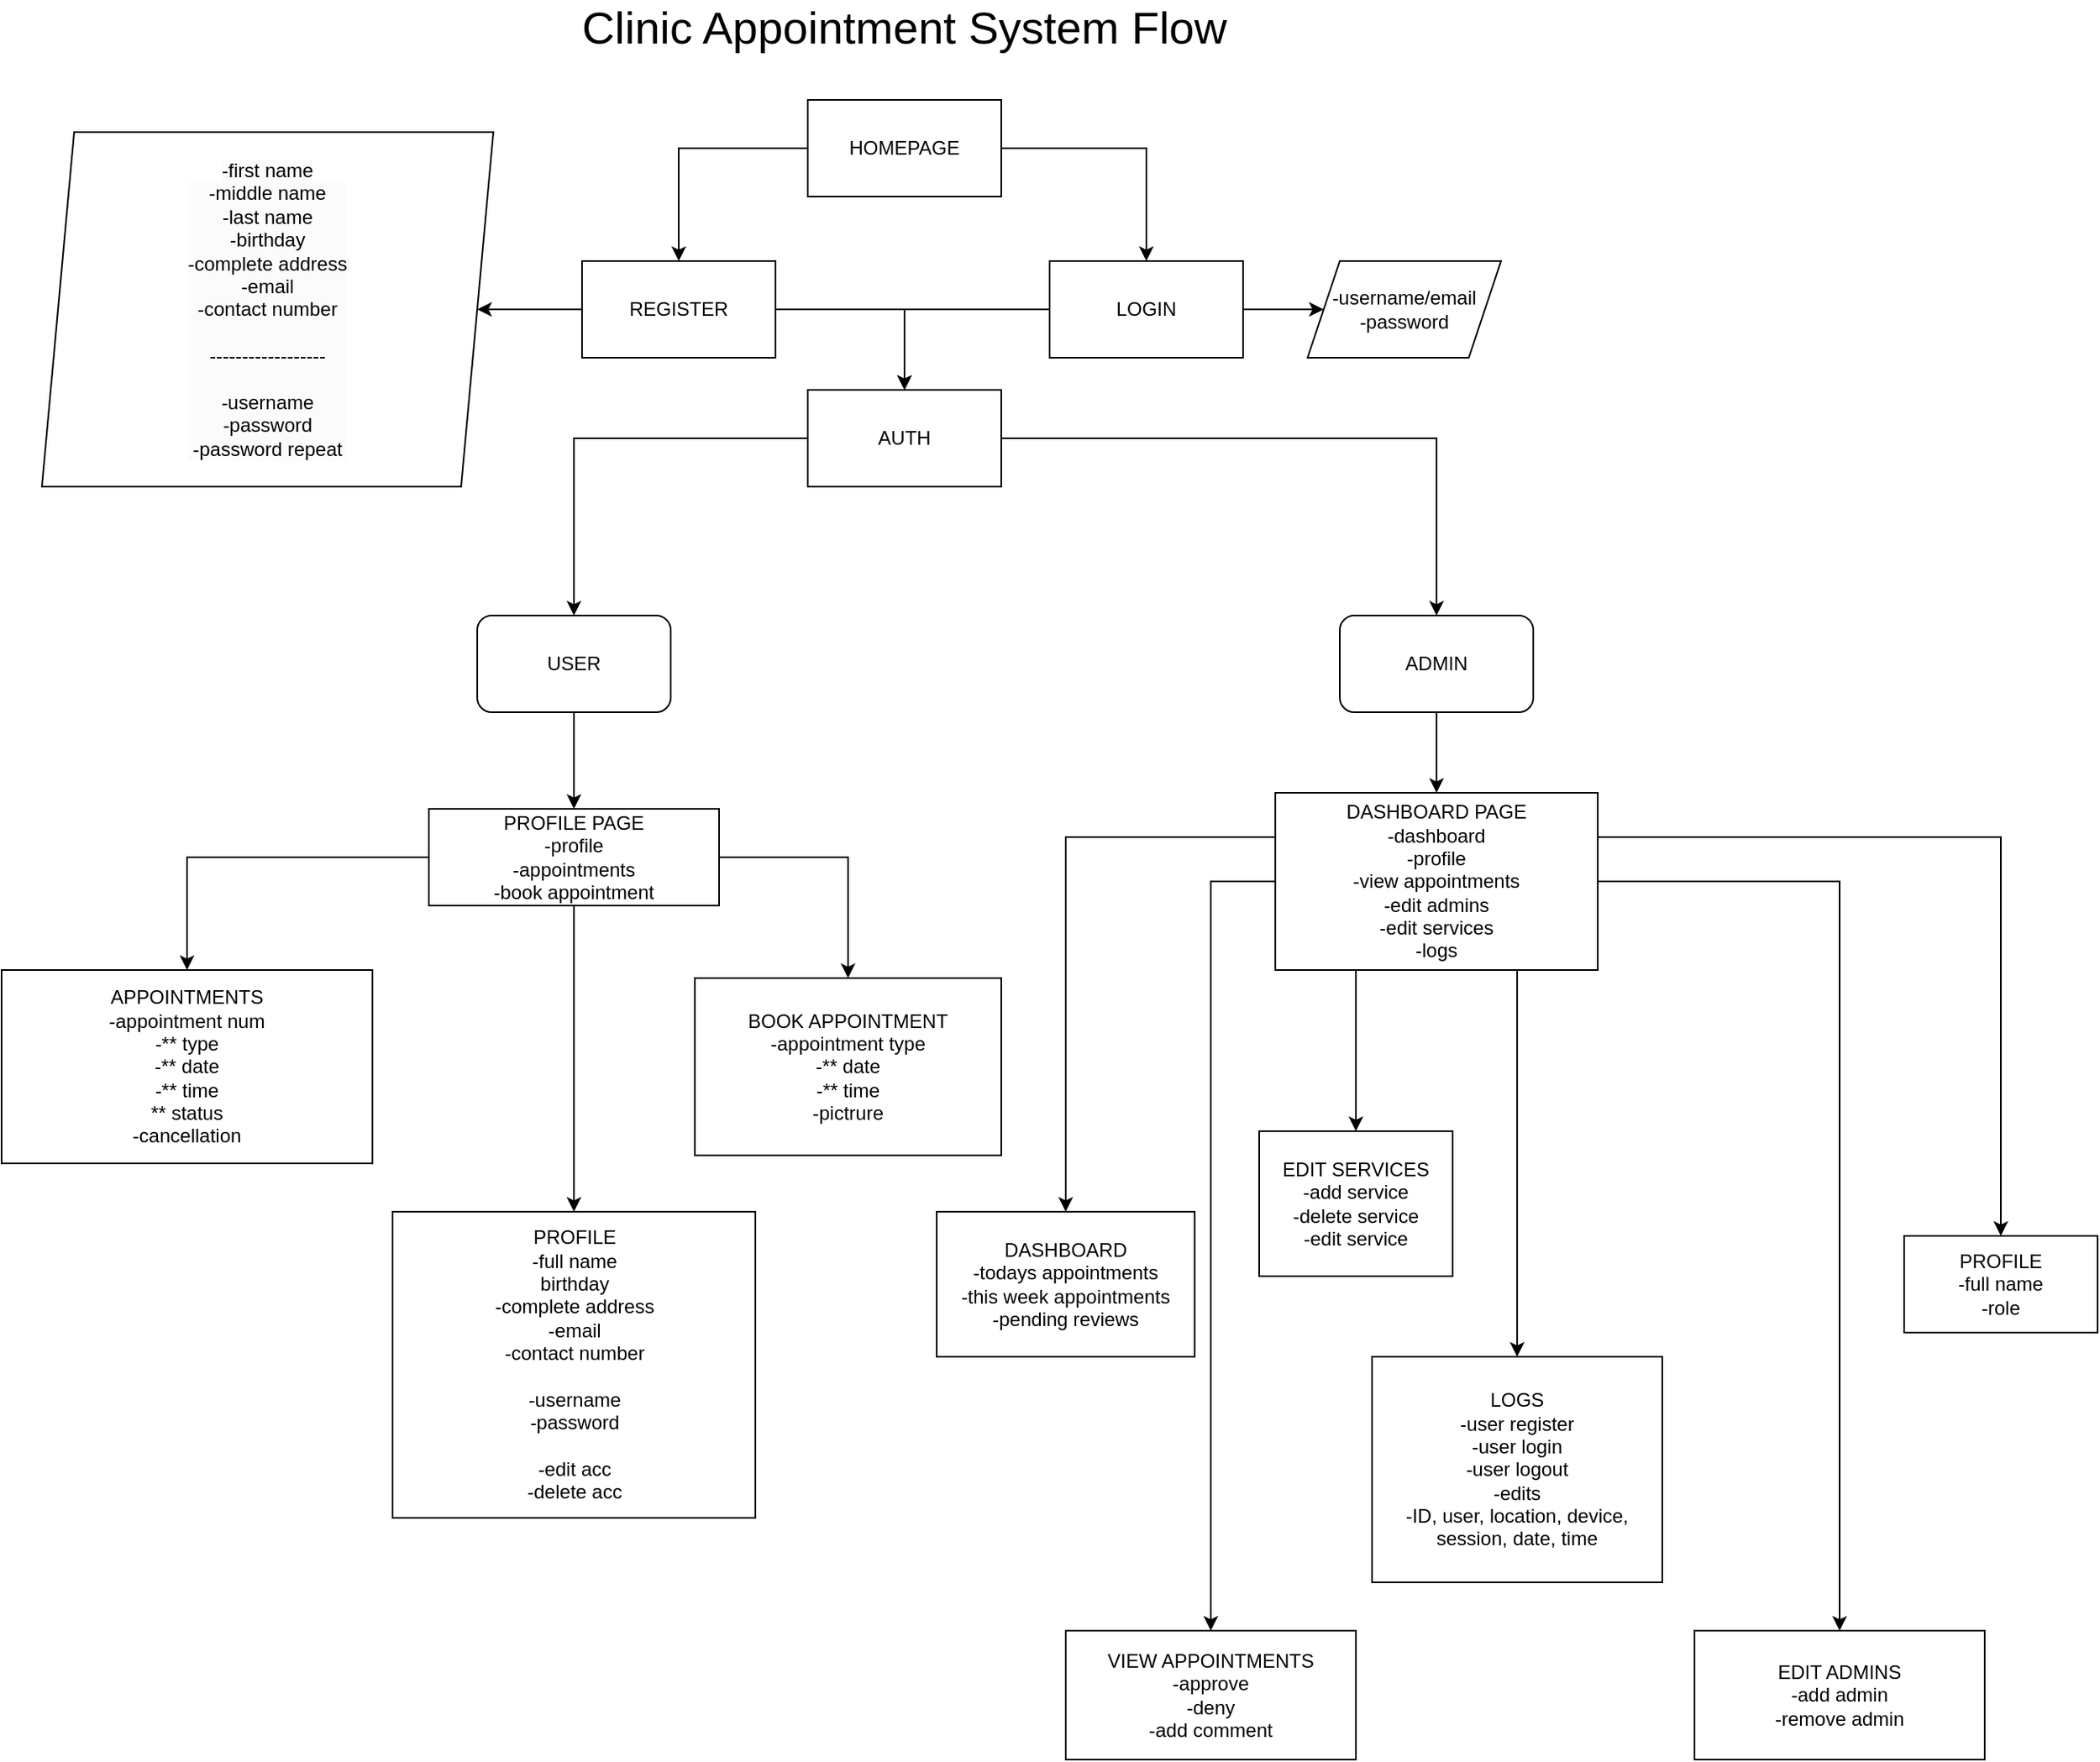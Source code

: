 <mxfile version="24.4.0" type="github">
  <diagram name="Page-1" id="2Ikt_EC1GCKtKshhTgcY">
    <mxGraphModel dx="2497" dy="1071" grid="1" gridSize="10" guides="1" tooltips="1" connect="1" arrows="1" fold="1" page="1" pageScale="1" pageWidth="850" pageHeight="1100" math="0" shadow="0">
      <root>
        <mxCell id="0" />
        <mxCell id="1" parent="0" />
        <mxCell id="3c0A9AnZrhXUPr6MrEy5-3" style="edgeStyle=orthogonalEdgeStyle;rounded=0;orthogonalLoop=1;jettySize=auto;html=1;entryX=0.5;entryY=0;entryDx=0;entryDy=0;" edge="1" parent="1" source="3c0A9AnZrhXUPr6MrEy5-1" target="3c0A9AnZrhXUPr6MrEy5-4">
          <mxGeometry relative="1" as="geometry">
            <mxPoint x="110" y="220" as="targetPoint" />
          </mxGeometry>
        </mxCell>
        <mxCell id="3c0A9AnZrhXUPr6MrEy5-6" style="edgeStyle=orthogonalEdgeStyle;rounded=0;orthogonalLoop=1;jettySize=auto;html=1;entryX=0.5;entryY=0;entryDx=0;entryDy=0;" edge="1" parent="1" source="3c0A9AnZrhXUPr6MrEy5-1" target="3c0A9AnZrhXUPr6MrEy5-5">
          <mxGeometry relative="1" as="geometry" />
        </mxCell>
        <mxCell id="3c0A9AnZrhXUPr6MrEy5-1" value="HOMEPAGE" style="rounded=0;whiteSpace=wrap;html=1;" vertex="1" parent="1">
          <mxGeometry x="210" y="90" width="120" height="60" as="geometry" />
        </mxCell>
        <mxCell id="3c0A9AnZrhXUPr6MrEy5-2" value="Clinic Appointment System Flow" style="text;html=1;align=center;verticalAlign=middle;whiteSpace=wrap;rounded=0;fontStyle=0;fontFamily=Helvetica;fontSize=28;" vertex="1" parent="1">
          <mxGeometry x="40" y="30" width="460" height="30" as="geometry" />
        </mxCell>
        <mxCell id="3c0A9AnZrhXUPr6MrEy5-15" style="edgeStyle=orthogonalEdgeStyle;rounded=0;orthogonalLoop=1;jettySize=auto;html=1;entryX=1;entryY=0.5;entryDx=0;entryDy=0;" edge="1" parent="1" source="3c0A9AnZrhXUPr6MrEy5-4" target="3c0A9AnZrhXUPr6MrEy5-17">
          <mxGeometry relative="1" as="geometry">
            <mxPoint x="-40.0" y="220" as="targetPoint" />
          </mxGeometry>
        </mxCell>
        <mxCell id="3c0A9AnZrhXUPr6MrEy5-23" style="edgeStyle=orthogonalEdgeStyle;rounded=0;orthogonalLoop=1;jettySize=auto;html=1;entryX=0.5;entryY=0;entryDx=0;entryDy=0;" edge="1" parent="1" source="3c0A9AnZrhXUPr6MrEy5-4" target="3c0A9AnZrhXUPr6MrEy5-22">
          <mxGeometry relative="1" as="geometry" />
        </mxCell>
        <mxCell id="3c0A9AnZrhXUPr6MrEy5-4" value="REGISTER" style="rounded=0;whiteSpace=wrap;html=1;" vertex="1" parent="1">
          <mxGeometry x="70" y="190" width="120" height="60" as="geometry" />
        </mxCell>
        <mxCell id="3c0A9AnZrhXUPr6MrEy5-19" style="edgeStyle=orthogonalEdgeStyle;rounded=0;orthogonalLoop=1;jettySize=auto;html=1;entryX=0;entryY=0.5;entryDx=0;entryDy=0;" edge="1" parent="1" source="3c0A9AnZrhXUPr6MrEy5-5" target="3c0A9AnZrhXUPr6MrEy5-18">
          <mxGeometry relative="1" as="geometry" />
        </mxCell>
        <mxCell id="3c0A9AnZrhXUPr6MrEy5-24" style="edgeStyle=orthogonalEdgeStyle;rounded=0;orthogonalLoop=1;jettySize=auto;html=1;entryX=0.5;entryY=0;entryDx=0;entryDy=0;" edge="1" parent="1" source="3c0A9AnZrhXUPr6MrEy5-5" target="3c0A9AnZrhXUPr6MrEy5-22">
          <mxGeometry relative="1" as="geometry" />
        </mxCell>
        <mxCell id="3c0A9AnZrhXUPr6MrEy5-5" value="LOGIN" style="rounded=0;whiteSpace=wrap;html=1;" vertex="1" parent="1">
          <mxGeometry x="360" y="190" width="120" height="60" as="geometry" />
        </mxCell>
        <mxCell id="3c0A9AnZrhXUPr6MrEy5-33" style="edgeStyle=orthogonalEdgeStyle;rounded=0;orthogonalLoop=1;jettySize=auto;html=1;exitX=1;exitY=0.5;exitDx=0;exitDy=0;entryX=0.5;entryY=0;entryDx=0;entryDy=0;" edge="1" parent="1" source="3c0A9AnZrhXUPr6MrEy5-8" target="3c0A9AnZrhXUPr6MrEy5-13">
          <mxGeometry relative="1" as="geometry" />
        </mxCell>
        <mxCell id="3c0A9AnZrhXUPr6MrEy5-34" style="edgeStyle=orthogonalEdgeStyle;rounded=0;orthogonalLoop=1;jettySize=auto;html=1;exitX=0;exitY=0.5;exitDx=0;exitDy=0;entryX=0.5;entryY=0;entryDx=0;entryDy=0;" edge="1" parent="1" source="3c0A9AnZrhXUPr6MrEy5-8" target="3c0A9AnZrhXUPr6MrEy5-12">
          <mxGeometry relative="1" as="geometry" />
        </mxCell>
        <mxCell id="3c0A9AnZrhXUPr6MrEy5-37" style="edgeStyle=orthogonalEdgeStyle;rounded=0;orthogonalLoop=1;jettySize=auto;html=1;exitX=0.5;exitY=1;exitDx=0;exitDy=0;entryX=0.5;entryY=0;entryDx=0;entryDy=0;" edge="1" parent="1" source="3c0A9AnZrhXUPr6MrEy5-8" target="3c0A9AnZrhXUPr6MrEy5-38">
          <mxGeometry relative="1" as="geometry">
            <mxPoint x="10" y="840" as="targetPoint" />
          </mxGeometry>
        </mxCell>
        <mxCell id="3c0A9AnZrhXUPr6MrEy5-8" value="PROFILE PAGE&lt;div&gt;-profile&lt;br&gt;&lt;div&gt;-appointments&lt;/div&gt;&lt;div&gt;-book appointment&lt;/div&gt;&lt;/div&gt;" style="rounded=0;whiteSpace=wrap;html=1;" vertex="1" parent="1">
          <mxGeometry x="-25" y="530" width="180" height="60" as="geometry" />
        </mxCell>
        <mxCell id="3c0A9AnZrhXUPr6MrEy5-12" value="APPOINTMENTS&lt;div&gt;-appointment num&lt;/div&gt;&lt;div&gt;-** type&lt;/div&gt;&lt;div&gt;-** date&lt;/div&gt;&lt;div&gt;-** time&lt;/div&gt;&lt;div&gt;** status&lt;/div&gt;&lt;div&gt;-cancellation&lt;/div&gt;" style="rounded=0;whiteSpace=wrap;html=1;" vertex="1" parent="1">
          <mxGeometry x="-290" y="630" width="230" height="120" as="geometry" />
        </mxCell>
        <mxCell id="3c0A9AnZrhXUPr6MrEy5-13" value="BOOK APPOINTMENT&lt;div&gt;-appointment type&lt;/div&gt;&lt;div&gt;-** date&lt;/div&gt;&lt;div&gt;-** time&lt;/div&gt;&lt;div&gt;-pictrure&lt;/div&gt;" style="rounded=0;whiteSpace=wrap;html=1;" vertex="1" parent="1">
          <mxGeometry x="140" y="635" width="190" height="110" as="geometry" />
        </mxCell>
        <mxCell id="3c0A9AnZrhXUPr6MrEy5-17" value="&lt;span style=&quot;color: rgb(0, 0, 0); font-family: Helvetica; font-size: 12px; font-style: normal; font-variant-ligatures: normal; font-variant-caps: normal; font-weight: 400; letter-spacing: normal; orphans: 2; text-align: center; text-indent: 0px; text-transform: none; widows: 2; word-spacing: 0px; -webkit-text-stroke-width: 0px; white-space: normal; background-color: rgb(251, 251, 251); text-decoration-thickness: initial; text-decoration-style: initial; text-decoration-color: initial; display: inline !important; float: none;&quot;&gt;-first name&lt;/span&gt;&lt;div style=&quot;forced-color-adjust: none; color: rgb(0, 0, 0); font-family: Helvetica; font-size: 12px; font-style: normal; font-variant-ligatures: normal; font-variant-caps: normal; font-weight: 400; letter-spacing: normal; orphans: 2; text-align: center; text-indent: 0px; text-transform: none; widows: 2; word-spacing: 0px; -webkit-text-stroke-width: 0px; white-space: normal; background-color: rgb(251, 251, 251); text-decoration-thickness: initial; text-decoration-style: initial; text-decoration-color: initial;&quot;&gt;-middle name&lt;/div&gt;&lt;div style=&quot;forced-color-adjust: none; color: rgb(0, 0, 0); font-family: Helvetica; font-size: 12px; font-style: normal; font-variant-ligatures: normal; font-variant-caps: normal; font-weight: 400; letter-spacing: normal; orphans: 2; text-align: center; text-indent: 0px; text-transform: none; widows: 2; word-spacing: 0px; -webkit-text-stroke-width: 0px; white-space: normal; background-color: rgb(251, 251, 251); text-decoration-thickness: initial; text-decoration-style: initial; text-decoration-color: initial;&quot;&gt;-last name&lt;/div&gt;&lt;div style=&quot;forced-color-adjust: none; color: rgb(0, 0, 0); font-family: Helvetica; font-size: 12px; font-style: normal; font-variant-ligatures: normal; font-variant-caps: normal; font-weight: 400; letter-spacing: normal; orphans: 2; text-align: center; text-indent: 0px; text-transform: none; widows: 2; word-spacing: 0px; -webkit-text-stroke-width: 0px; white-space: normal; background-color: rgb(251, 251, 251); text-decoration-thickness: initial; text-decoration-style: initial; text-decoration-color: initial;&quot;&gt;-birthday&lt;br style=&quot;forced-color-adjust: none;&quot;&gt;&lt;/div&gt;&lt;div style=&quot;forced-color-adjust: none; color: rgb(0, 0, 0); font-family: Helvetica; font-size: 12px; font-style: normal; font-variant-ligatures: normal; font-variant-caps: normal; font-weight: 400; letter-spacing: normal; orphans: 2; text-align: center; text-indent: 0px; text-transform: none; widows: 2; word-spacing: 0px; -webkit-text-stroke-width: 0px; white-space: normal; background-color: rgb(251, 251, 251); text-decoration-thickness: initial; text-decoration-style: initial; text-decoration-color: initial;&quot;&gt;-complete address&lt;/div&gt;&lt;div style=&quot;forced-color-adjust: none; color: rgb(0, 0, 0); font-family: Helvetica; font-size: 12px; font-style: normal; font-variant-ligatures: normal; font-variant-caps: normal; font-weight: 400; letter-spacing: normal; orphans: 2; text-align: center; text-indent: 0px; text-transform: none; widows: 2; word-spacing: 0px; -webkit-text-stroke-width: 0px; white-space: normal; background-color: rgb(251, 251, 251); text-decoration-thickness: initial; text-decoration-style: initial; text-decoration-color: initial;&quot;&gt;-email&lt;/div&gt;&lt;div style=&quot;forced-color-adjust: none; color: rgb(0, 0, 0); font-family: Helvetica; font-size: 12px; font-style: normal; font-variant-ligatures: normal; font-variant-caps: normal; font-weight: 400; letter-spacing: normal; orphans: 2; text-align: center; text-indent: 0px; text-transform: none; widows: 2; word-spacing: 0px; -webkit-text-stroke-width: 0px; white-space: normal; background-color: rgb(251, 251, 251); text-decoration-thickness: initial; text-decoration-style: initial; text-decoration-color: initial;&quot;&gt;-contact number&lt;/div&gt;&lt;div style=&quot;forced-color-adjust: none; color: rgb(0, 0, 0); font-family: Helvetica; font-size: 12px; font-style: normal; font-variant-ligatures: normal; font-variant-caps: normal; font-weight: 400; letter-spacing: normal; orphans: 2; text-align: center; text-indent: 0px; text-transform: none; widows: 2; word-spacing: 0px; -webkit-text-stroke-width: 0px; white-space: normal; background-color: rgb(251, 251, 251); text-decoration-thickness: initial; text-decoration-style: initial; text-decoration-color: initial;&quot;&gt;&lt;br&gt;&lt;/div&gt;&lt;div style=&quot;forced-color-adjust: none; color: rgb(0, 0, 0); font-family: Helvetica; font-size: 12px; font-style: normal; font-variant-ligatures: normal; font-variant-caps: normal; font-weight: 400; letter-spacing: normal; orphans: 2; text-align: center; text-indent: 0px; text-transform: none; widows: 2; word-spacing: 0px; -webkit-text-stroke-width: 0px; white-space: normal; background-color: rgb(251, 251, 251); text-decoration-thickness: initial; text-decoration-style: initial; text-decoration-color: initial;&quot;&gt;------------------&lt;/div&gt;&lt;div style=&quot;forced-color-adjust: none; color: rgb(0, 0, 0); font-family: Helvetica; font-size: 12px; font-style: normal; font-variant-ligatures: normal; font-variant-caps: normal; font-weight: 400; letter-spacing: normal; orphans: 2; text-align: center; text-indent: 0px; text-transform: none; widows: 2; word-spacing: 0px; -webkit-text-stroke-width: 0px; white-space: normal; background-color: rgb(251, 251, 251); text-decoration-thickness: initial; text-decoration-style: initial; text-decoration-color: initial;&quot;&gt;&lt;br&gt;&lt;/div&gt;&lt;div style=&quot;forced-color-adjust: none; color: rgb(0, 0, 0); font-family: Helvetica; font-size: 12px; font-style: normal; font-variant-ligatures: normal; font-variant-caps: normal; font-weight: 400; letter-spacing: normal; orphans: 2; text-align: center; text-indent: 0px; text-transform: none; widows: 2; word-spacing: 0px; -webkit-text-stroke-width: 0px; white-space: normal; background-color: rgb(251, 251, 251); text-decoration-thickness: initial; text-decoration-style: initial; text-decoration-color: initial;&quot;&gt;-username&lt;/div&gt;&lt;div style=&quot;forced-color-adjust: none; color: rgb(0, 0, 0); font-family: Helvetica; font-size: 12px; font-style: normal; font-variant-ligatures: normal; font-variant-caps: normal; font-weight: 400; letter-spacing: normal; orphans: 2; text-align: center; text-indent: 0px; text-transform: none; widows: 2; word-spacing: 0px; -webkit-text-stroke-width: 0px; white-space: normal; background-color: rgb(251, 251, 251); text-decoration-thickness: initial; text-decoration-style: initial; text-decoration-color: initial;&quot;&gt;-password&lt;/div&gt;&lt;div style=&quot;forced-color-adjust: none; color: rgb(0, 0, 0); font-family: Helvetica; font-size: 12px; font-style: normal; font-variant-ligatures: normal; font-variant-caps: normal; font-weight: 400; letter-spacing: normal; orphans: 2; text-align: center; text-indent: 0px; text-transform: none; widows: 2; word-spacing: 0px; -webkit-text-stroke-width: 0px; white-space: normal; background-color: rgb(251, 251, 251); text-decoration-thickness: initial; text-decoration-style: initial; text-decoration-color: initial;&quot;&gt;-password repeat&lt;/div&gt;" style="shape=parallelogram;perimeter=parallelogramPerimeter;whiteSpace=wrap;html=1;fixedSize=1;" vertex="1" parent="1">
          <mxGeometry x="-265" y="110" width="280" height="220" as="geometry" />
        </mxCell>
        <mxCell id="3c0A9AnZrhXUPr6MrEy5-18" value="-username/email&lt;div&gt;-password&lt;/div&gt;" style="shape=parallelogram;perimeter=parallelogramPerimeter;whiteSpace=wrap;html=1;fixedSize=1;" vertex="1" parent="1">
          <mxGeometry x="520" y="190" width="120" height="60" as="geometry" />
        </mxCell>
        <mxCell id="3c0A9AnZrhXUPr6MrEy5-35" style="edgeStyle=orthogonalEdgeStyle;rounded=0;orthogonalLoop=1;jettySize=auto;html=1;exitX=0;exitY=0.5;exitDx=0;exitDy=0;entryX=0.5;entryY=0;entryDx=0;entryDy=0;" edge="1" parent="1" source="3c0A9AnZrhXUPr6MrEy5-22" target="3c0A9AnZrhXUPr6MrEy5-25">
          <mxGeometry relative="1" as="geometry" />
        </mxCell>
        <mxCell id="3c0A9AnZrhXUPr6MrEy5-36" style="edgeStyle=orthogonalEdgeStyle;rounded=0;orthogonalLoop=1;jettySize=auto;html=1;exitX=1;exitY=0.5;exitDx=0;exitDy=0;entryX=0.5;entryY=0;entryDx=0;entryDy=0;" edge="1" parent="1" source="3c0A9AnZrhXUPr6MrEy5-22" target="3c0A9AnZrhXUPr6MrEy5-26">
          <mxGeometry relative="1" as="geometry" />
        </mxCell>
        <mxCell id="3c0A9AnZrhXUPr6MrEy5-22" value="AUTH" style="rounded=0;whiteSpace=wrap;html=1;" vertex="1" parent="1">
          <mxGeometry x="210" y="270" width="120" height="60" as="geometry" />
        </mxCell>
        <mxCell id="3c0A9AnZrhXUPr6MrEy5-32" style="edgeStyle=orthogonalEdgeStyle;rounded=0;orthogonalLoop=1;jettySize=auto;html=1;exitX=0.5;exitY=1;exitDx=0;exitDy=0;entryX=0.5;entryY=0;entryDx=0;entryDy=0;" edge="1" parent="1" source="3c0A9AnZrhXUPr6MrEy5-25" target="3c0A9AnZrhXUPr6MrEy5-8">
          <mxGeometry relative="1" as="geometry" />
        </mxCell>
        <mxCell id="3c0A9AnZrhXUPr6MrEy5-25" value="USER" style="rounded=1;whiteSpace=wrap;html=1;" vertex="1" parent="1">
          <mxGeometry x="5" y="410" width="120" height="60" as="geometry" />
        </mxCell>
        <mxCell id="3c0A9AnZrhXUPr6MrEy5-31" style="edgeStyle=orthogonalEdgeStyle;rounded=0;orthogonalLoop=1;jettySize=auto;html=1;exitX=0.5;exitY=1;exitDx=0;exitDy=0;entryX=0.5;entryY=0;entryDx=0;entryDy=0;" edge="1" parent="1" source="3c0A9AnZrhXUPr6MrEy5-26" target="3c0A9AnZrhXUPr6MrEy5-30">
          <mxGeometry relative="1" as="geometry" />
        </mxCell>
        <mxCell id="3c0A9AnZrhXUPr6MrEy5-26" value="ADMIN" style="rounded=1;whiteSpace=wrap;html=1;" vertex="1" parent="1">
          <mxGeometry x="540" y="410" width="120" height="60" as="geometry" />
        </mxCell>
        <mxCell id="3c0A9AnZrhXUPr6MrEy5-47" style="edgeStyle=orthogonalEdgeStyle;rounded=0;orthogonalLoop=1;jettySize=auto;html=1;exitX=0;exitY=0.25;exitDx=0;exitDy=0;entryX=0.5;entryY=0;entryDx=0;entryDy=0;" edge="1" parent="1" source="3c0A9AnZrhXUPr6MrEy5-30" target="3c0A9AnZrhXUPr6MrEy5-41">
          <mxGeometry relative="1" as="geometry" />
        </mxCell>
        <mxCell id="3c0A9AnZrhXUPr6MrEy5-49" value="" style="edgeStyle=orthogonalEdgeStyle;rounded=0;orthogonalLoop=1;jettySize=auto;html=1;exitX=1;exitY=0.25;exitDx=0;exitDy=0;" edge="1" parent="1" source="3c0A9AnZrhXUPr6MrEy5-30" target="3c0A9AnZrhXUPr6MrEy5-48">
          <mxGeometry relative="1" as="geometry" />
        </mxCell>
        <mxCell id="3c0A9AnZrhXUPr6MrEy5-50" style="edgeStyle=orthogonalEdgeStyle;rounded=0;orthogonalLoop=1;jettySize=auto;html=1;exitX=0;exitY=0.5;exitDx=0;exitDy=0;entryX=0.5;entryY=0;entryDx=0;entryDy=0;" edge="1" parent="1" source="3c0A9AnZrhXUPr6MrEy5-30" target="3c0A9AnZrhXUPr6MrEy5-51">
          <mxGeometry relative="1" as="geometry">
            <mxPoint x="460" y="940" as="targetPoint" />
          </mxGeometry>
        </mxCell>
        <mxCell id="3c0A9AnZrhXUPr6MrEy5-52" style="edgeStyle=orthogonalEdgeStyle;rounded=0;orthogonalLoop=1;jettySize=auto;html=1;entryX=0.5;entryY=0;entryDx=0;entryDy=0;" edge="1" parent="1" source="3c0A9AnZrhXUPr6MrEy5-30" target="3c0A9AnZrhXUPr6MrEy5-53">
          <mxGeometry relative="1" as="geometry">
            <mxPoint x="850" y="950" as="targetPoint" />
          </mxGeometry>
        </mxCell>
        <mxCell id="3c0A9AnZrhXUPr6MrEy5-54" style="edgeStyle=orthogonalEdgeStyle;rounded=0;orthogonalLoop=1;jettySize=auto;html=1;exitX=0.25;exitY=1;exitDx=0;exitDy=0;entryX=0.5;entryY=0;entryDx=0;entryDy=0;" edge="1" parent="1" source="3c0A9AnZrhXUPr6MrEy5-30" target="3c0A9AnZrhXUPr6MrEy5-55">
          <mxGeometry relative="1" as="geometry">
            <mxPoint x="549.684" y="730" as="targetPoint" />
          </mxGeometry>
        </mxCell>
        <mxCell id="3c0A9AnZrhXUPr6MrEy5-56" style="edgeStyle=orthogonalEdgeStyle;rounded=0;orthogonalLoop=1;jettySize=auto;html=1;exitX=0.75;exitY=1;exitDx=0;exitDy=0;entryX=0.5;entryY=0;entryDx=0;entryDy=0;" edge="1" parent="1" source="3c0A9AnZrhXUPr6MrEy5-30" target="3c0A9AnZrhXUPr6MrEy5-57">
          <mxGeometry relative="1" as="geometry">
            <mxPoint x="649.684" y="850" as="targetPoint" />
          </mxGeometry>
        </mxCell>
        <mxCell id="3c0A9AnZrhXUPr6MrEy5-30" value="DASHBOARD PAGE&lt;div&gt;-dashboard&lt;/div&gt;&lt;div&gt;-profile&lt;/div&gt;&lt;div&gt;-view appointments&lt;/div&gt;&lt;div&gt;-edit admins&lt;/div&gt;&lt;div&gt;-edit services&lt;/div&gt;&lt;div&gt;-logs&lt;/div&gt;" style="rounded=0;whiteSpace=wrap;html=1;" vertex="1" parent="1">
          <mxGeometry x="500" y="520" width="200" height="110" as="geometry" />
        </mxCell>
        <mxCell id="3c0A9AnZrhXUPr6MrEy5-38" value="PROFILE&lt;div&gt;-full name&lt;/div&gt;&lt;div&gt;birthday&lt;/div&gt;&lt;div&gt;-complete address&lt;/div&gt;&lt;div&gt;-email&lt;/div&gt;&lt;div&gt;-contact number&lt;/div&gt;&lt;div&gt;&lt;br&gt;&lt;/div&gt;&lt;div&gt;-username&lt;/div&gt;&lt;div&gt;-password&lt;/div&gt;&lt;div&gt;&lt;br&gt;&lt;/div&gt;&lt;div&gt;-edit acc&lt;/div&gt;&lt;div&gt;-delete acc&lt;/div&gt;" style="rounded=0;whiteSpace=wrap;html=1;" vertex="1" parent="1">
          <mxGeometry x="-47.5" y="780" width="225" height="190" as="geometry" />
        </mxCell>
        <mxCell id="3c0A9AnZrhXUPr6MrEy5-41" value="DASHBOARD&lt;div&gt;-todays appointments&lt;/div&gt;&lt;div&gt;-this week appointments&lt;/div&gt;&lt;div&gt;-pending reviews&lt;/div&gt;" style="whiteSpace=wrap;html=1;rounded=0;" vertex="1" parent="1">
          <mxGeometry x="290" y="780" width="160" height="90" as="geometry" />
        </mxCell>
        <mxCell id="3c0A9AnZrhXUPr6MrEy5-48" value="PROFILE&lt;div&gt;-full name&lt;/div&gt;&lt;div&gt;-role&lt;/div&gt;" style="whiteSpace=wrap;html=1;rounded=0;" vertex="1" parent="1">
          <mxGeometry x="890" y="795" width="120" height="60" as="geometry" />
        </mxCell>
        <mxCell id="3c0A9AnZrhXUPr6MrEy5-51" value="VIEW APPOINTMENTS&lt;div&gt;-approve&lt;/div&gt;&lt;div&gt;-deny&lt;/div&gt;&lt;div&gt;-add comment&lt;/div&gt;" style="rounded=0;whiteSpace=wrap;html=1;" vertex="1" parent="1">
          <mxGeometry x="370" y="1040" width="180" height="80" as="geometry" />
        </mxCell>
        <mxCell id="3c0A9AnZrhXUPr6MrEy5-53" value="EDIT ADMINS&lt;div&gt;-add admin&lt;/div&gt;&lt;div&gt;-remove admin&lt;/div&gt;" style="rounded=0;whiteSpace=wrap;html=1;" vertex="1" parent="1">
          <mxGeometry x="760" y="1040" width="180" height="80" as="geometry" />
        </mxCell>
        <mxCell id="3c0A9AnZrhXUPr6MrEy5-55" value="EDIT SERVICES&lt;div&gt;-add service&lt;/div&gt;&lt;div&gt;-delete service&lt;/div&gt;&lt;div&gt;-edit service&lt;/div&gt;" style="rounded=0;whiteSpace=wrap;html=1;" vertex="1" parent="1">
          <mxGeometry x="490" y="730" width="120" height="90" as="geometry" />
        </mxCell>
        <mxCell id="3c0A9AnZrhXUPr6MrEy5-57" value="LOGS&lt;div&gt;-user register&lt;/div&gt;&lt;div&gt;-user login&lt;/div&gt;&lt;div&gt;-user logout&lt;/div&gt;&lt;div&gt;-edits&lt;/div&gt;&lt;div&gt;-ID, user, location, device, session, date, time&lt;/div&gt;" style="rounded=0;whiteSpace=wrap;html=1;" vertex="1" parent="1">
          <mxGeometry x="560" y="870" width="180" height="140" as="geometry" />
        </mxCell>
      </root>
    </mxGraphModel>
  </diagram>
</mxfile>
